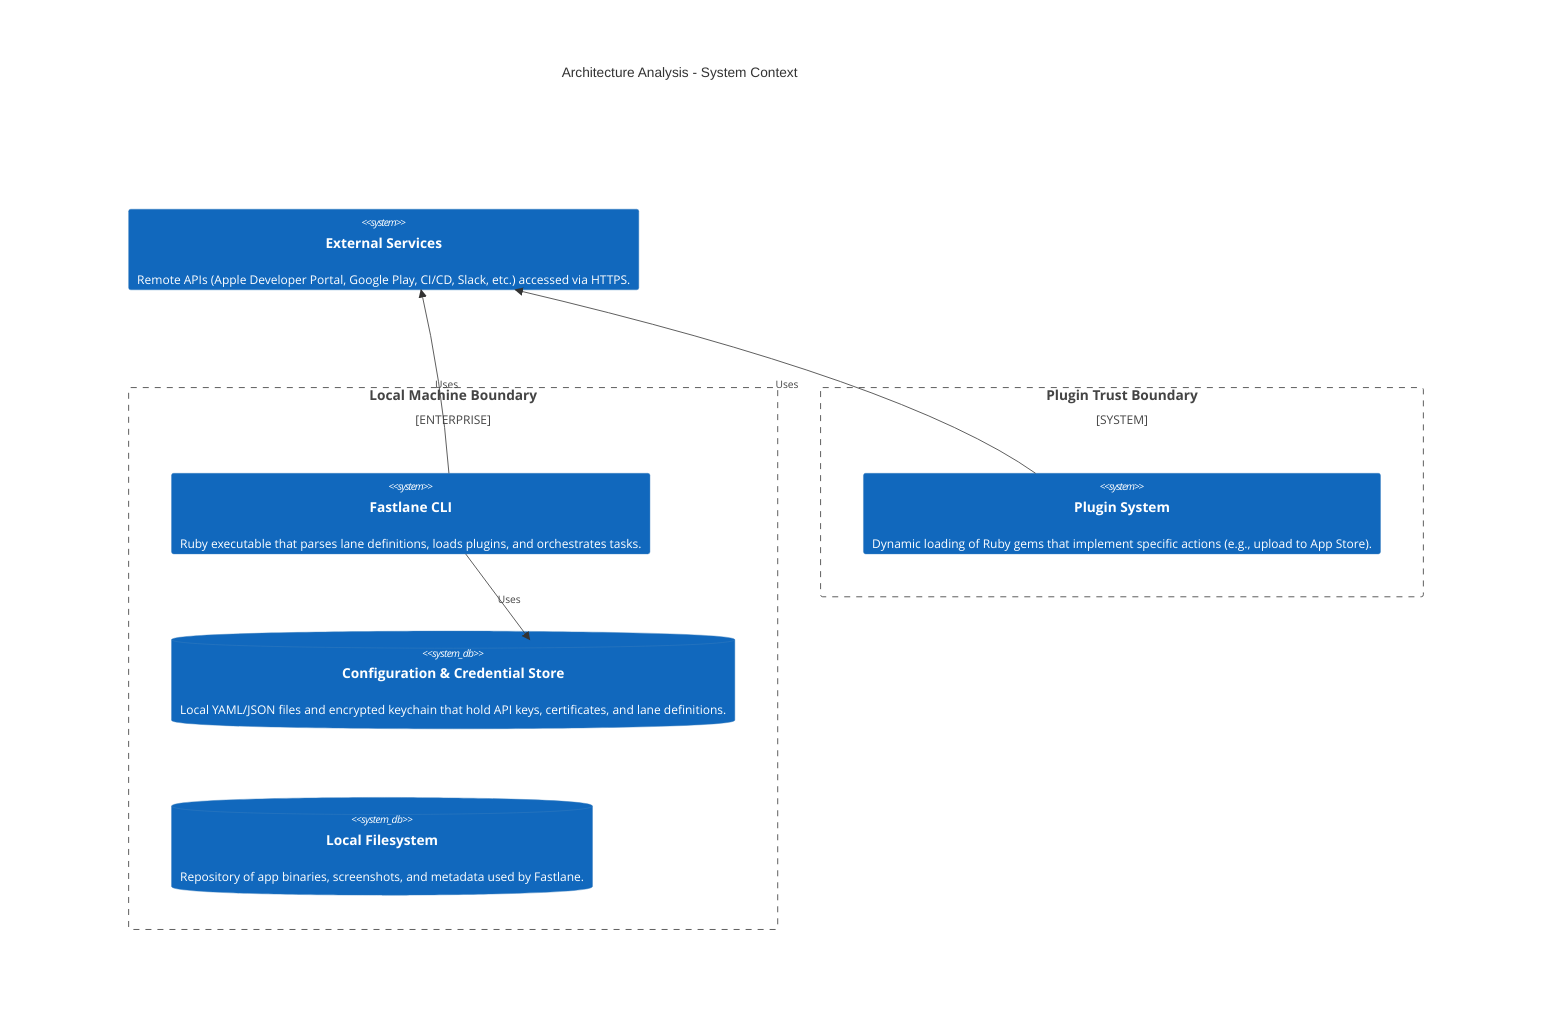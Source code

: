 C4Context
    title Architecture Analysis - System Context
    Enterprise_Boundary(tb_Local_Machine_Boundary, "Local Machine Boundary") {
        System(Fastlane_CLI, "Fastlane CLI", "Ruby executable that parses lane definitions, loads plugins, and orchestrates tasks.")
        System(Plugin_System, "Plugin System", "Dynamic loading of Ruby gems that implement specific actions (e.g., upload to App Store).")
        SystemDb(Configuration___Credential_Store, "Configuration & Credential Store", "Local YAML/JSON files and encrypted keychain that hold API keys, certificates, and lane definitions.")
        SystemDb(Local_Filesystem, "Local Filesystem", "Repository of app binaries, screenshots, and metadata used by Fastlane.")
    }
    System_Boundary(tb_Plugin_Trust_Boundary, "Plugin Trust Boundary") {
        System(Plugin_System, "Plugin System", "Dynamic loading of Ruby gems that implement specific actions (e.g., upload to App Store).")
    }
    System(External_Services, "External Services", "Remote APIs (Apple Developer Portal, Google Play, CI/CD, Slack, etc.) accessed via HTTPS.")

    Rel(Fastlane_CLI, Configuration___Credential_Store, "Uses")
    Rel(Fastlane_CLI, External_Services, "Uses")
    Rel(Plugin_System, External_Services, "Uses")